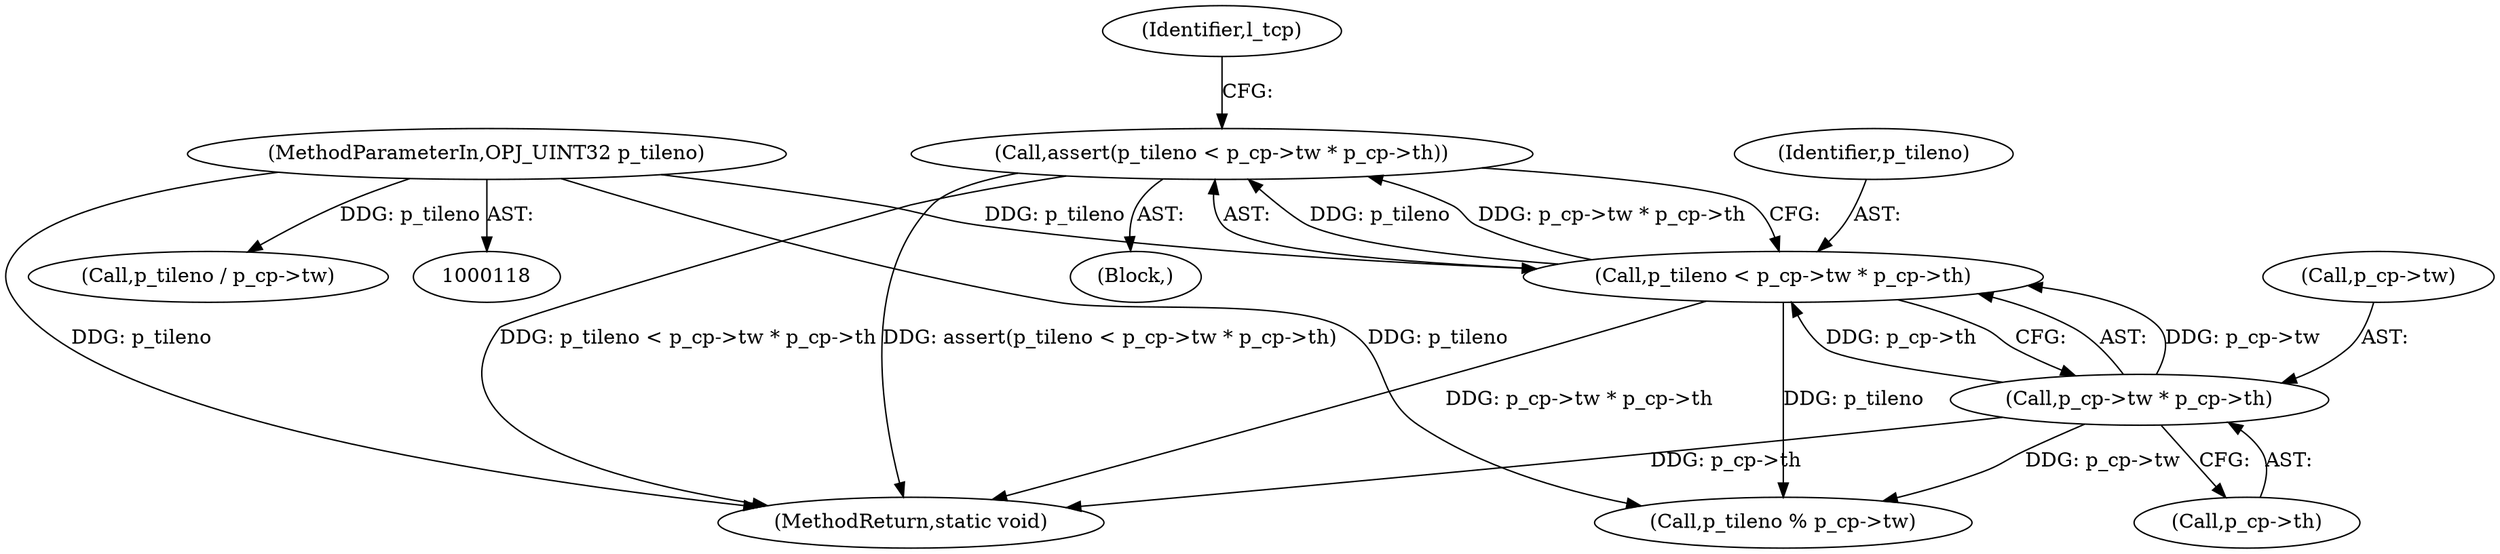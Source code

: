 digraph "0_openjpeg_c58df149900df862806d0e892859b41115875845@API" {
"1000157" [label="(Call,assert(p_tileno < p_cp->tw * p_cp->th))"];
"1000158" [label="(Call,p_tileno < p_cp->tw * p_cp->th)"];
"1000121" [label="(MethodParameterIn,OPJ_UINT32 p_tileno)"];
"1000160" [label="(Call,p_cp->tw * p_cp->th)"];
"1000168" [label="(Identifier,l_tcp)"];
"1000187" [label="(Call,p_tileno % p_cp->tw)"];
"1000130" [label="(Block,)"];
"1000565" [label="(MethodReturn,static void)"];
"1000194" [label="(Call,p_tileno / p_cp->tw)"];
"1000159" [label="(Identifier,p_tileno)"];
"1000164" [label="(Call,p_cp->th)"];
"1000160" [label="(Call,p_cp->tw * p_cp->th)"];
"1000161" [label="(Call,p_cp->tw)"];
"1000158" [label="(Call,p_tileno < p_cp->tw * p_cp->th)"];
"1000121" [label="(MethodParameterIn,OPJ_UINT32 p_tileno)"];
"1000157" [label="(Call,assert(p_tileno < p_cp->tw * p_cp->th))"];
"1000157" -> "1000130"  [label="AST: "];
"1000157" -> "1000158"  [label="CFG: "];
"1000158" -> "1000157"  [label="AST: "];
"1000168" -> "1000157"  [label="CFG: "];
"1000157" -> "1000565"  [label="DDG: assert(p_tileno < p_cp->tw * p_cp->th)"];
"1000157" -> "1000565"  [label="DDG: p_tileno < p_cp->tw * p_cp->th"];
"1000158" -> "1000157"  [label="DDG: p_tileno"];
"1000158" -> "1000157"  [label="DDG: p_cp->tw * p_cp->th"];
"1000158" -> "1000160"  [label="CFG: "];
"1000159" -> "1000158"  [label="AST: "];
"1000160" -> "1000158"  [label="AST: "];
"1000158" -> "1000565"  [label="DDG: p_cp->tw * p_cp->th"];
"1000121" -> "1000158"  [label="DDG: p_tileno"];
"1000160" -> "1000158"  [label="DDG: p_cp->tw"];
"1000160" -> "1000158"  [label="DDG: p_cp->th"];
"1000158" -> "1000187"  [label="DDG: p_tileno"];
"1000121" -> "1000118"  [label="AST: "];
"1000121" -> "1000565"  [label="DDG: p_tileno"];
"1000121" -> "1000187"  [label="DDG: p_tileno"];
"1000121" -> "1000194"  [label="DDG: p_tileno"];
"1000160" -> "1000164"  [label="CFG: "];
"1000161" -> "1000160"  [label="AST: "];
"1000164" -> "1000160"  [label="AST: "];
"1000160" -> "1000565"  [label="DDG: p_cp->th"];
"1000160" -> "1000187"  [label="DDG: p_cp->tw"];
}
